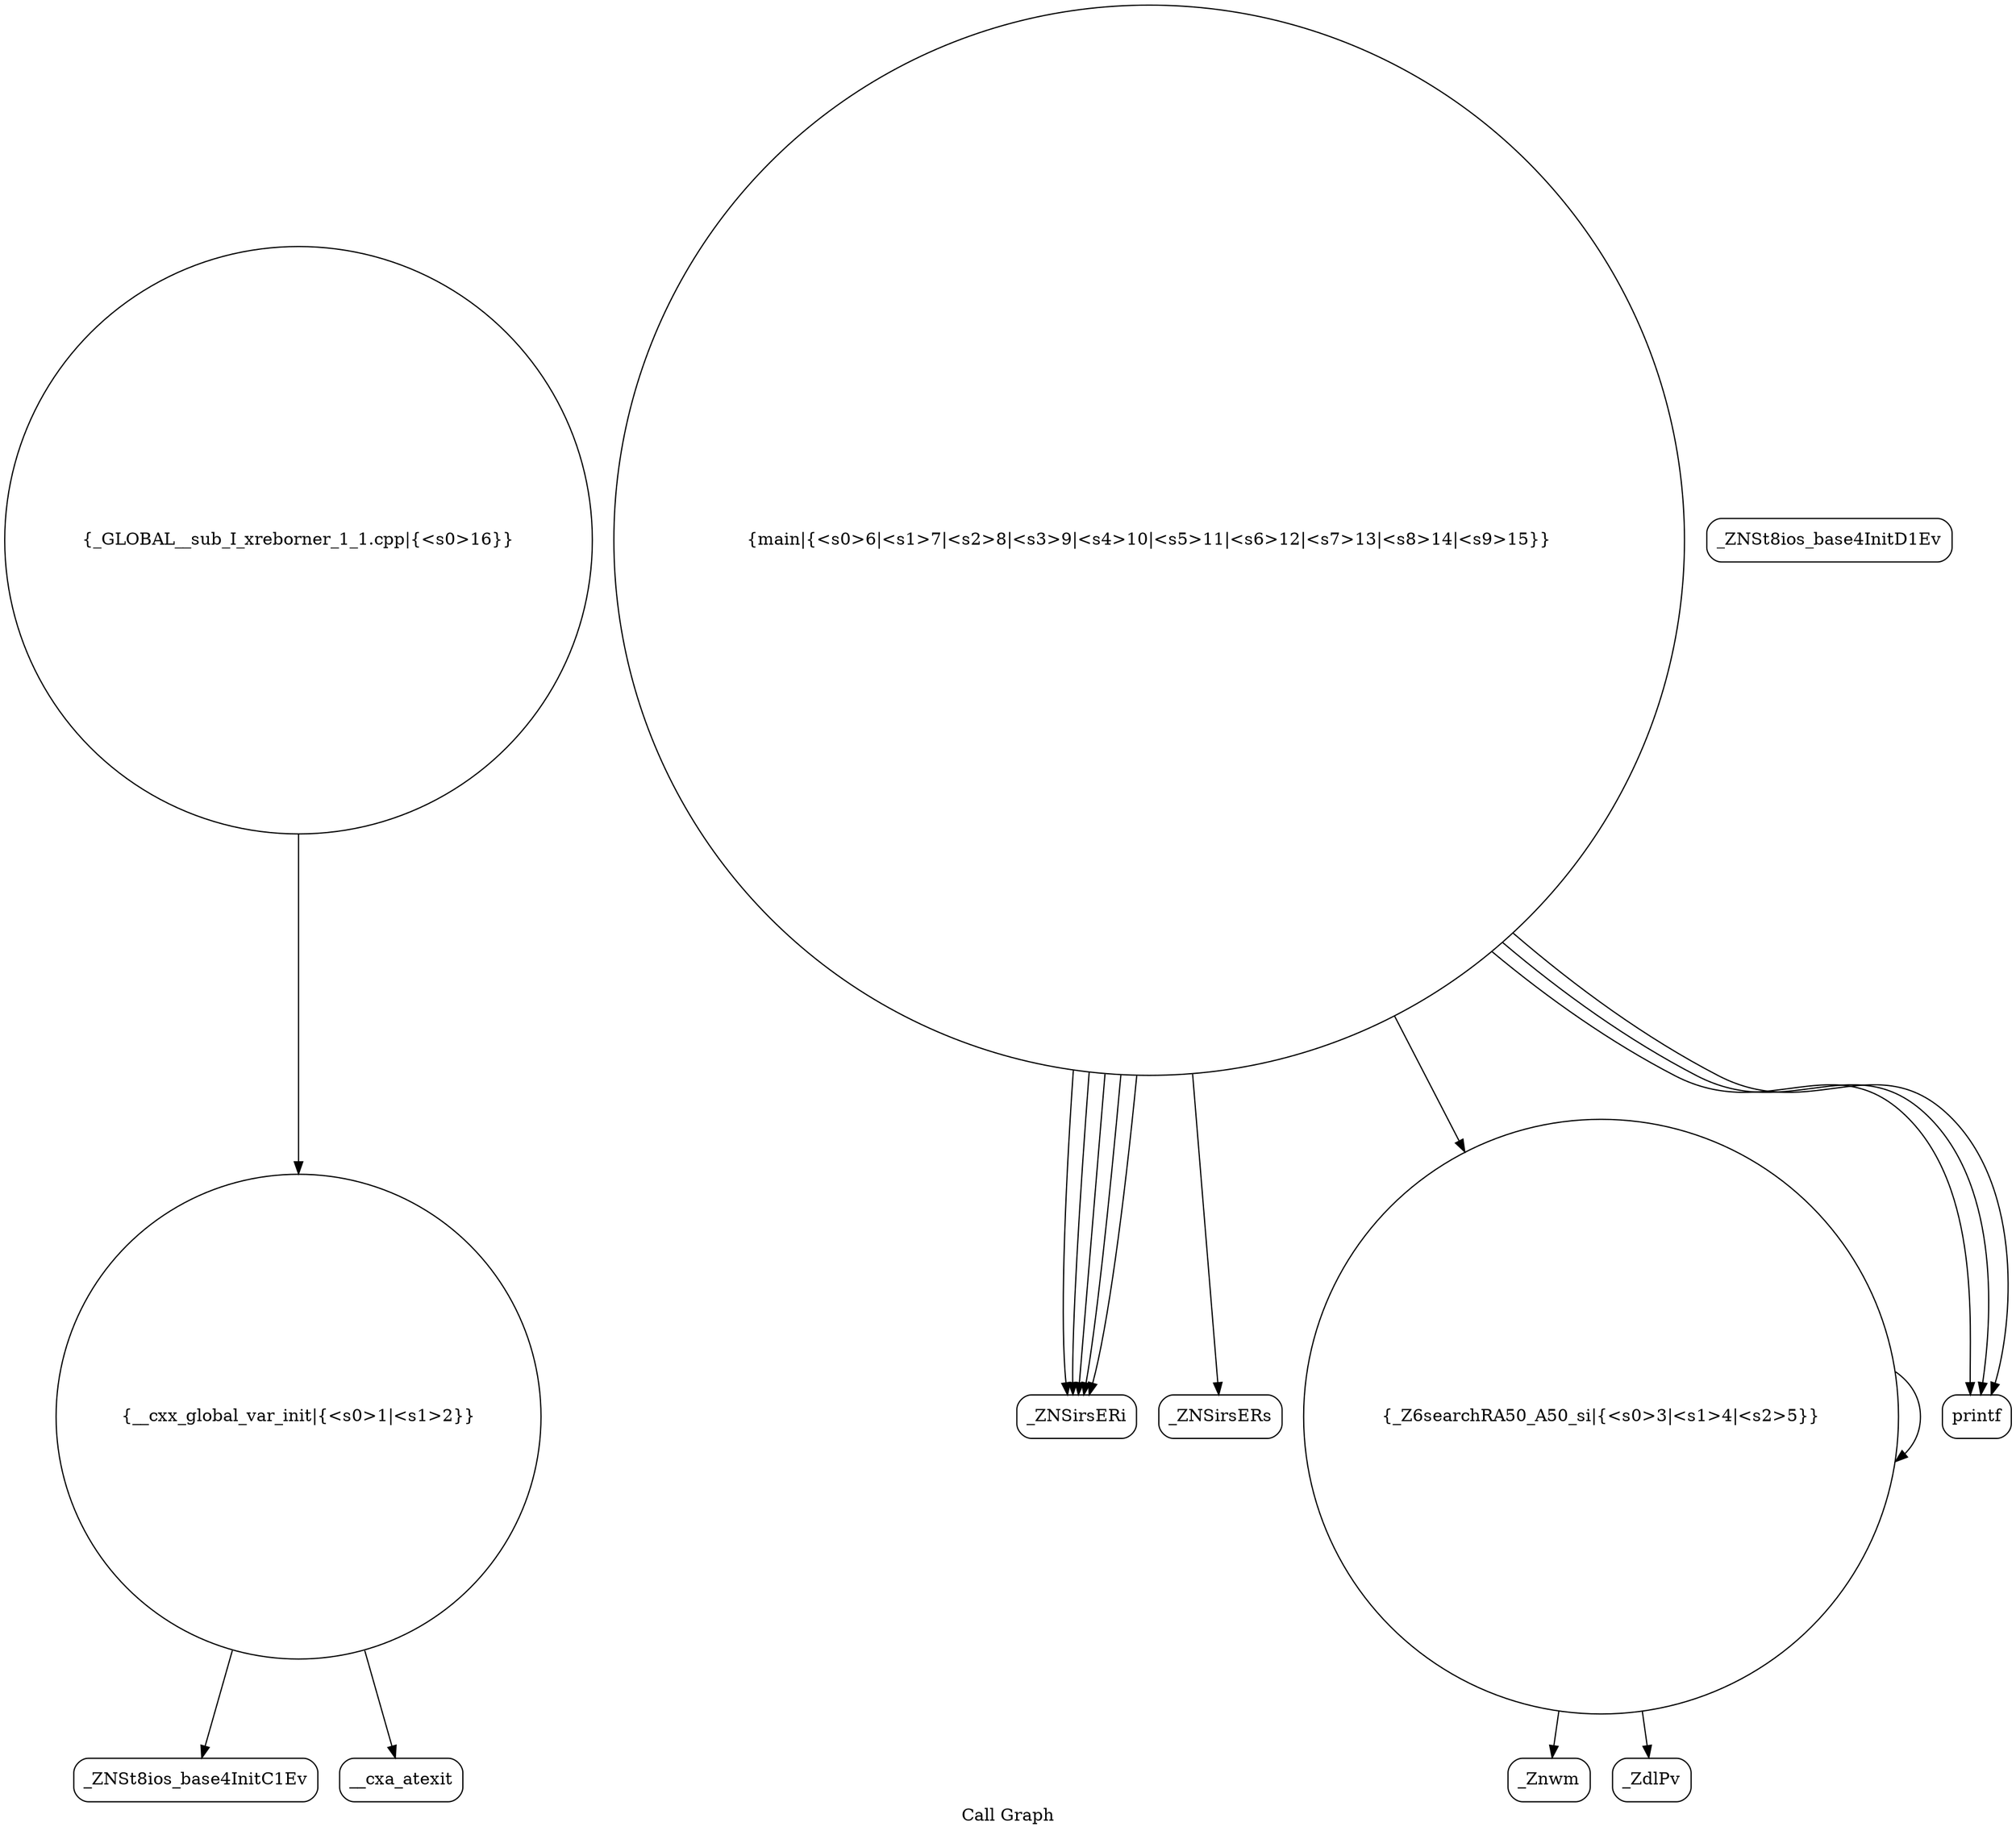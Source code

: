digraph "Call Graph" {
	label="Call Graph";

	Node0x5622d72f2220 [shape=record,shape=circle,label="{__cxx_global_var_init|{<s0>1|<s1>2}}"];
	Node0x5622d72f2220:s0 -> Node0x5622d72f26b0[color=black];
	Node0x5622d72f2220:s1 -> Node0x5622d72f27b0[color=black];
	Node0x5622d72f29b0 [shape=record,shape=circle,label="{main|{<s0>6|<s1>7|<s2>8|<s3>9|<s4>10|<s5>11|<s6>12|<s7>13|<s8>14|<s9>15}}"];
	Node0x5622d72f29b0:s0 -> Node0x5622d72f2a30[color=black];
	Node0x5622d72f29b0:s1 -> Node0x5622d72f2a30[color=black];
	Node0x5622d72f29b0:s2 -> Node0x5622d72f2a30[color=black];
	Node0x5622d72f29b0:s3 -> Node0x5622d72f2a30[color=black];
	Node0x5622d72f29b0:s4 -> Node0x5622d72f2a30[color=black];
	Node0x5622d72f29b0:s5 -> Node0x5622d72f2ab0[color=black];
	Node0x5622d72f29b0:s6 -> Node0x5622d72f2830[color=black];
	Node0x5622d72f29b0:s7 -> Node0x5622d72f2b30[color=black];
	Node0x5622d72f29b0:s8 -> Node0x5622d72f2b30[color=black];
	Node0x5622d72f29b0:s9 -> Node0x5622d72f2b30[color=black];
	Node0x5622d72f2730 [shape=record,shape=Mrecord,label="{_ZNSt8ios_base4InitD1Ev}"];
	Node0x5622d72f2ab0 [shape=record,shape=Mrecord,label="{_ZNSirsERs}"];
	Node0x5622d72f2830 [shape=record,shape=circle,label="{_Z6searchRA50_A50_si|{<s0>3|<s1>4|<s2>5}}"];
	Node0x5622d72f2830:s0 -> Node0x5622d72f28b0[color=black];
	Node0x5622d72f2830:s1 -> Node0x5622d72f2830[color=black];
	Node0x5622d72f2830:s2 -> Node0x5622d72f2930[color=black];
	Node0x5622d72f2bb0 [shape=record,shape=circle,label="{_GLOBAL__sub_I_xreborner_1_1.cpp|{<s0>16}}"];
	Node0x5622d72f2bb0:s0 -> Node0x5622d72f2220[color=black];
	Node0x5622d72f2930 [shape=record,shape=Mrecord,label="{_ZdlPv}"];
	Node0x5622d72f26b0 [shape=record,shape=Mrecord,label="{_ZNSt8ios_base4InitC1Ev}"];
	Node0x5622d72f2a30 [shape=record,shape=Mrecord,label="{_ZNSirsERi}"];
	Node0x5622d72f27b0 [shape=record,shape=Mrecord,label="{__cxa_atexit}"];
	Node0x5622d72f2b30 [shape=record,shape=Mrecord,label="{printf}"];
	Node0x5622d72f28b0 [shape=record,shape=Mrecord,label="{_Znwm}"];
}
